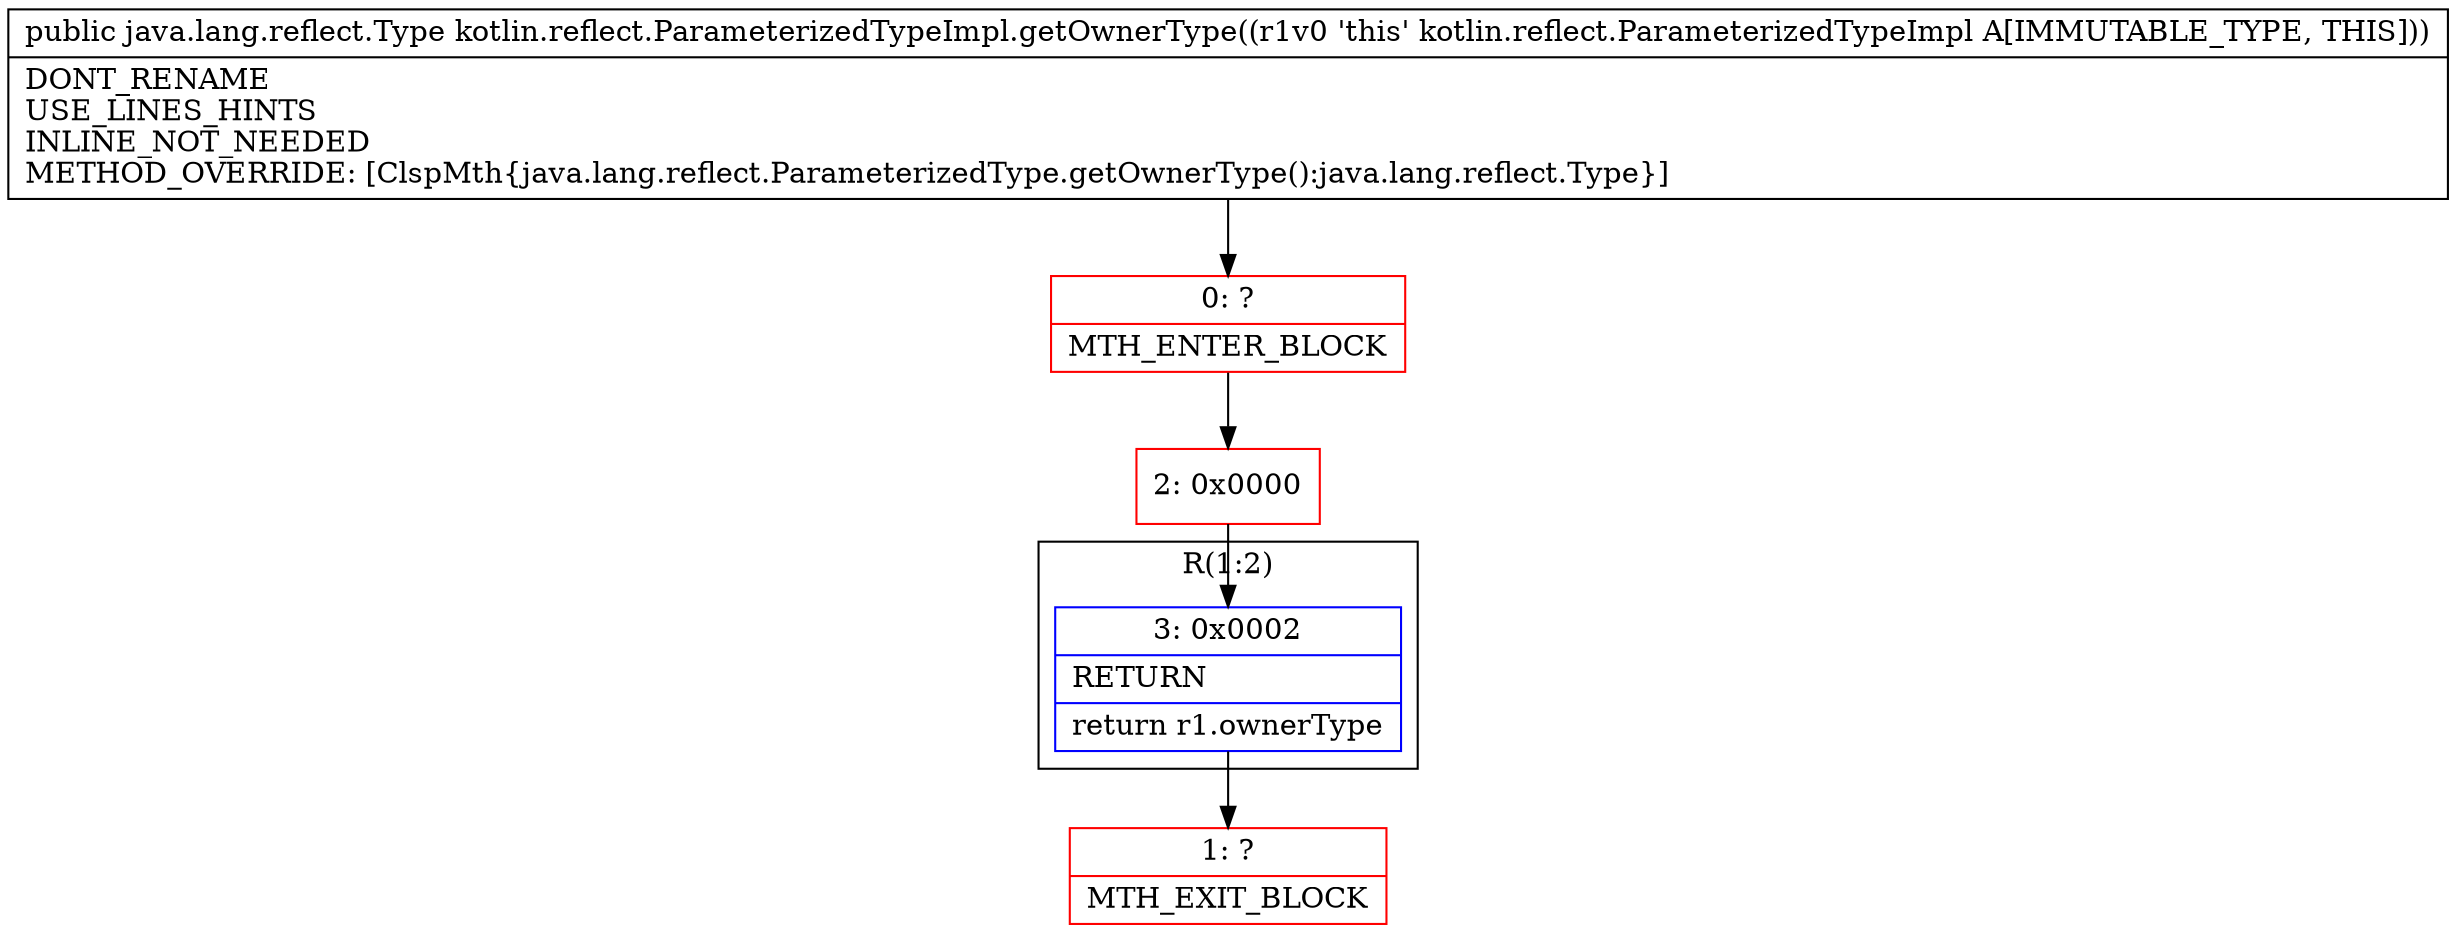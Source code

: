 digraph "CFG forkotlin.reflect.ParameterizedTypeImpl.getOwnerType()Ljava\/lang\/reflect\/Type;" {
subgraph cluster_Region_1644324260 {
label = "R(1:2)";
node [shape=record,color=blue];
Node_3 [shape=record,label="{3\:\ 0x0002|RETURN\l|return r1.ownerType\l}"];
}
Node_0 [shape=record,color=red,label="{0\:\ ?|MTH_ENTER_BLOCK\l}"];
Node_2 [shape=record,color=red,label="{2\:\ 0x0000}"];
Node_1 [shape=record,color=red,label="{1\:\ ?|MTH_EXIT_BLOCK\l}"];
MethodNode[shape=record,label="{public java.lang.reflect.Type kotlin.reflect.ParameterizedTypeImpl.getOwnerType((r1v0 'this' kotlin.reflect.ParameterizedTypeImpl A[IMMUTABLE_TYPE, THIS]))  | DONT_RENAME\lUSE_LINES_HINTS\lINLINE_NOT_NEEDED\lMETHOD_OVERRIDE: [ClspMth\{java.lang.reflect.ParameterizedType.getOwnerType():java.lang.reflect.Type\}]\l}"];
MethodNode -> Node_0;Node_3 -> Node_1;
Node_0 -> Node_2;
Node_2 -> Node_3;
}

